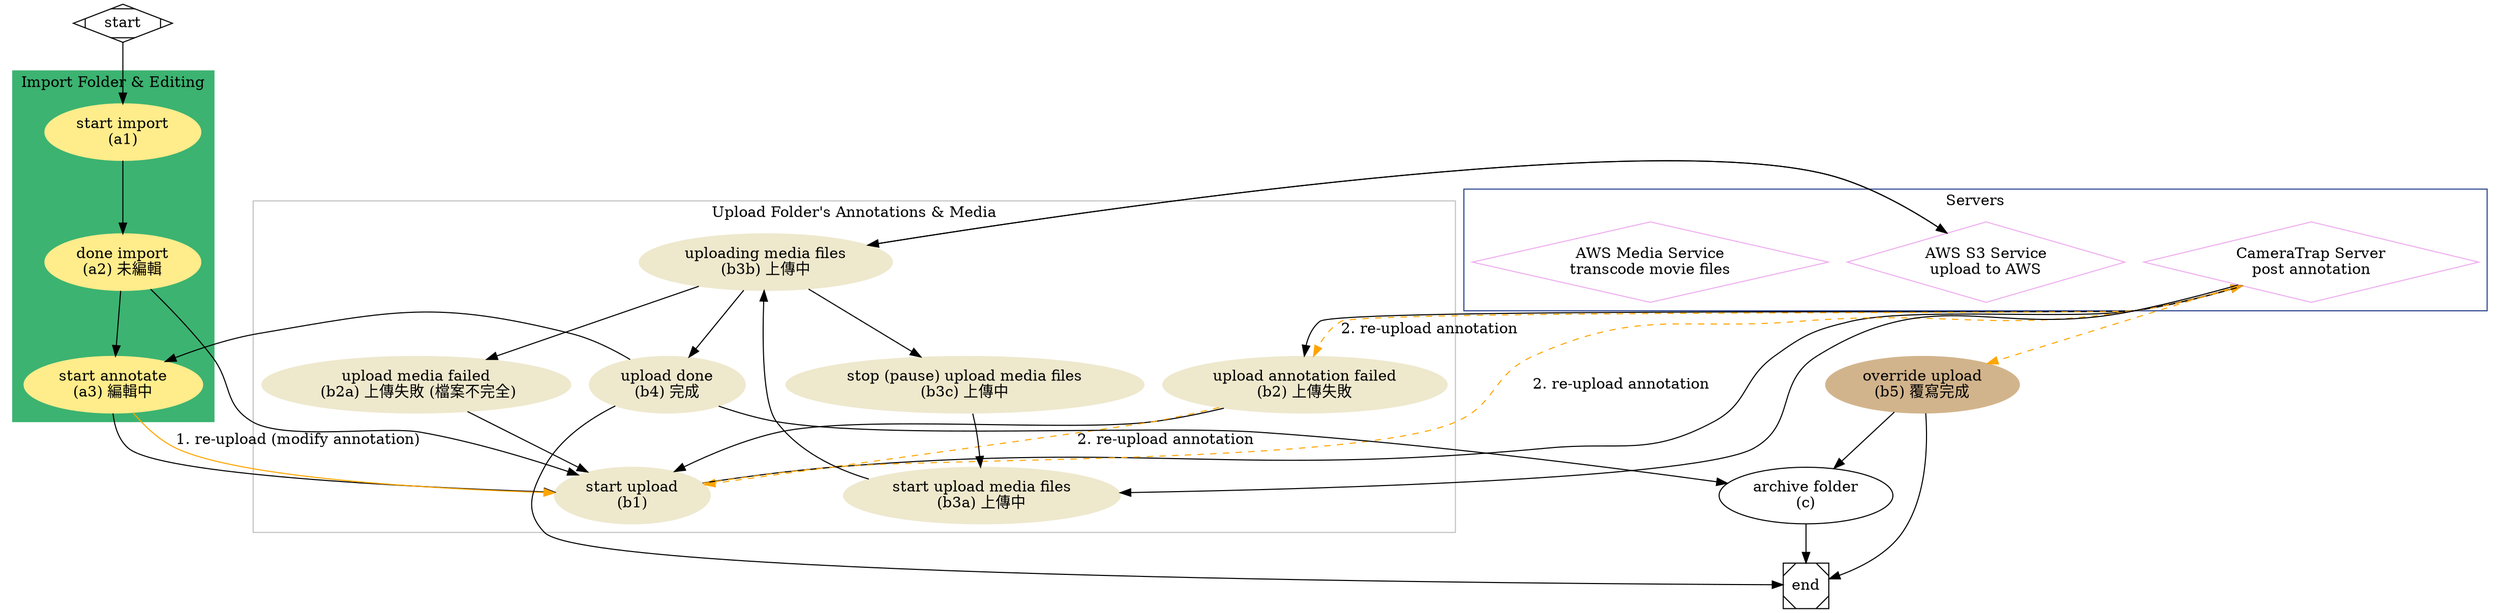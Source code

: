 digraph G {
  subgraph cluster_0 {
    style=filled;
    color=mediumseagreen;
    node [style=filled,color=lightgoldenrod1];
    label = "Import Folder & Editing";
    a1 -> a2 -> a3;
  }

  subgraph cluster_1 {
    color=gray;
    node [style=filled, color=cornsilk2];
    label = "Upload Folder's Annotations & Media";
    b2 -> b1;
    b3a -> b3b -> b3c -> b3a;
    b3b -> b2a -> b1;
    b3b -> b4;
    /*
    serv_anno -> b3a -> b3b -> b3c -> b3a;
    b3b -> b3b;
    b3b -> serv_s3 -> b4;


    */
  }
  subgraph cluster_2 {
    color=royalblue4;
    label = "Servers";
    serv_anno;
    serv_s3;
    serv_media;
  }
 /* subgraph cluster_3 {
    color=royalblue4;
    label = "AWS S3 Service";

  }*/

  start -> a1;
  b1 -> serv_anno -> b2;
  serv_anno -> b3a;
  b1 -> serv_anno -> b2 -> b1 [color=orange, style=dashed, label="2. re-upload annotation"];
  /*b3c -> end;*/
  a3 -> b1;
  a2 -> b1;
  b3b -> serv_s3 -> b3b;
  /*serv_s3 -> b5;*/
  b4 -> end;
  b4 -> c;
  b4 -> a3;
  a3 -> b1 [label="1. re-upload (modify annotation)", color=orange];
  b5 -> end;
  /*b4 -> a3 [label="update annotation, upload last failed files"];*/
  b5 -> c -> end;
  serv_anno -> b5 [color=orange, style=dashed];
  serv_anno [shape=diamond, color=plum2, label="CameraTrap Server\npost annotation"];
  serv_s3 [shape=diamond, color=plum2, label="AWS S3 Service\nupload to AWS"];
  serv_media [shape=diamond, color=plum2, label="AWS Media Service\ntranscode movie files"];
  c [label="archive folder\n(c)"];
  b5 [label="override upload\n(b5) 覆寫完成", color=tan, style=filled];
  b4 [label="upload done\n(b4) 完成"];
  b2a [label="upload media failed\n (b2a) 上傳失敗 (檔案不完全)"];
  b3c [label="stop (pause) upload media files\n(b3c) 上傳中"];
  b3b [label="uploading media files\n(b3b) 上傳中"];
  b3a [label="start upload media files\n(b3a) 上傳中"];
  b2 [label="upload annotation failed\n(b2) 上傳失敗"];
  b1 [label="start upload\n(b1)"];
  a3 [label="start annotate\n(a3) 編輯中"];
  a1 [label="start import\n(a1)"];
  a2 [label="done import\n(a2) 未編輯"];
  start [shape=Mdiamond];
  end [shape=Msquare];
}
